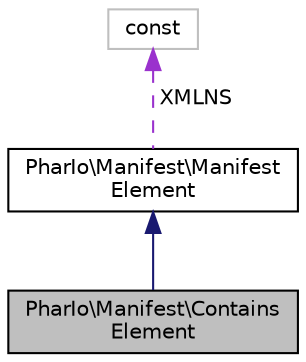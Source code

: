 digraph "PharIo\Manifest\ContainsElement"
{
  edge [fontname="Helvetica",fontsize="10",labelfontname="Helvetica",labelfontsize="10"];
  node [fontname="Helvetica",fontsize="10",shape=record];
  Node2 [label="PharIo\\Manifest\\Contains\lElement",height=0.2,width=0.4,color="black", fillcolor="grey75", style="filled", fontcolor="black"];
  Node3 -> Node2 [dir="back",color="midnightblue",fontsize="10",style="solid",fontname="Helvetica"];
  Node3 [label="PharIo\\Manifest\\Manifest\lElement",height=0.2,width=0.4,color="black", fillcolor="white", style="filled",URL="$classPharIo_1_1Manifest_1_1ManifestElement.html"];
  Node4 -> Node3 [dir="back",color="darkorchid3",fontsize="10",style="dashed",label=" XMLNS" ,fontname="Helvetica"];
  Node4 [label="const",height=0.2,width=0.4,color="grey75", fillcolor="white", style="filled"];
}
